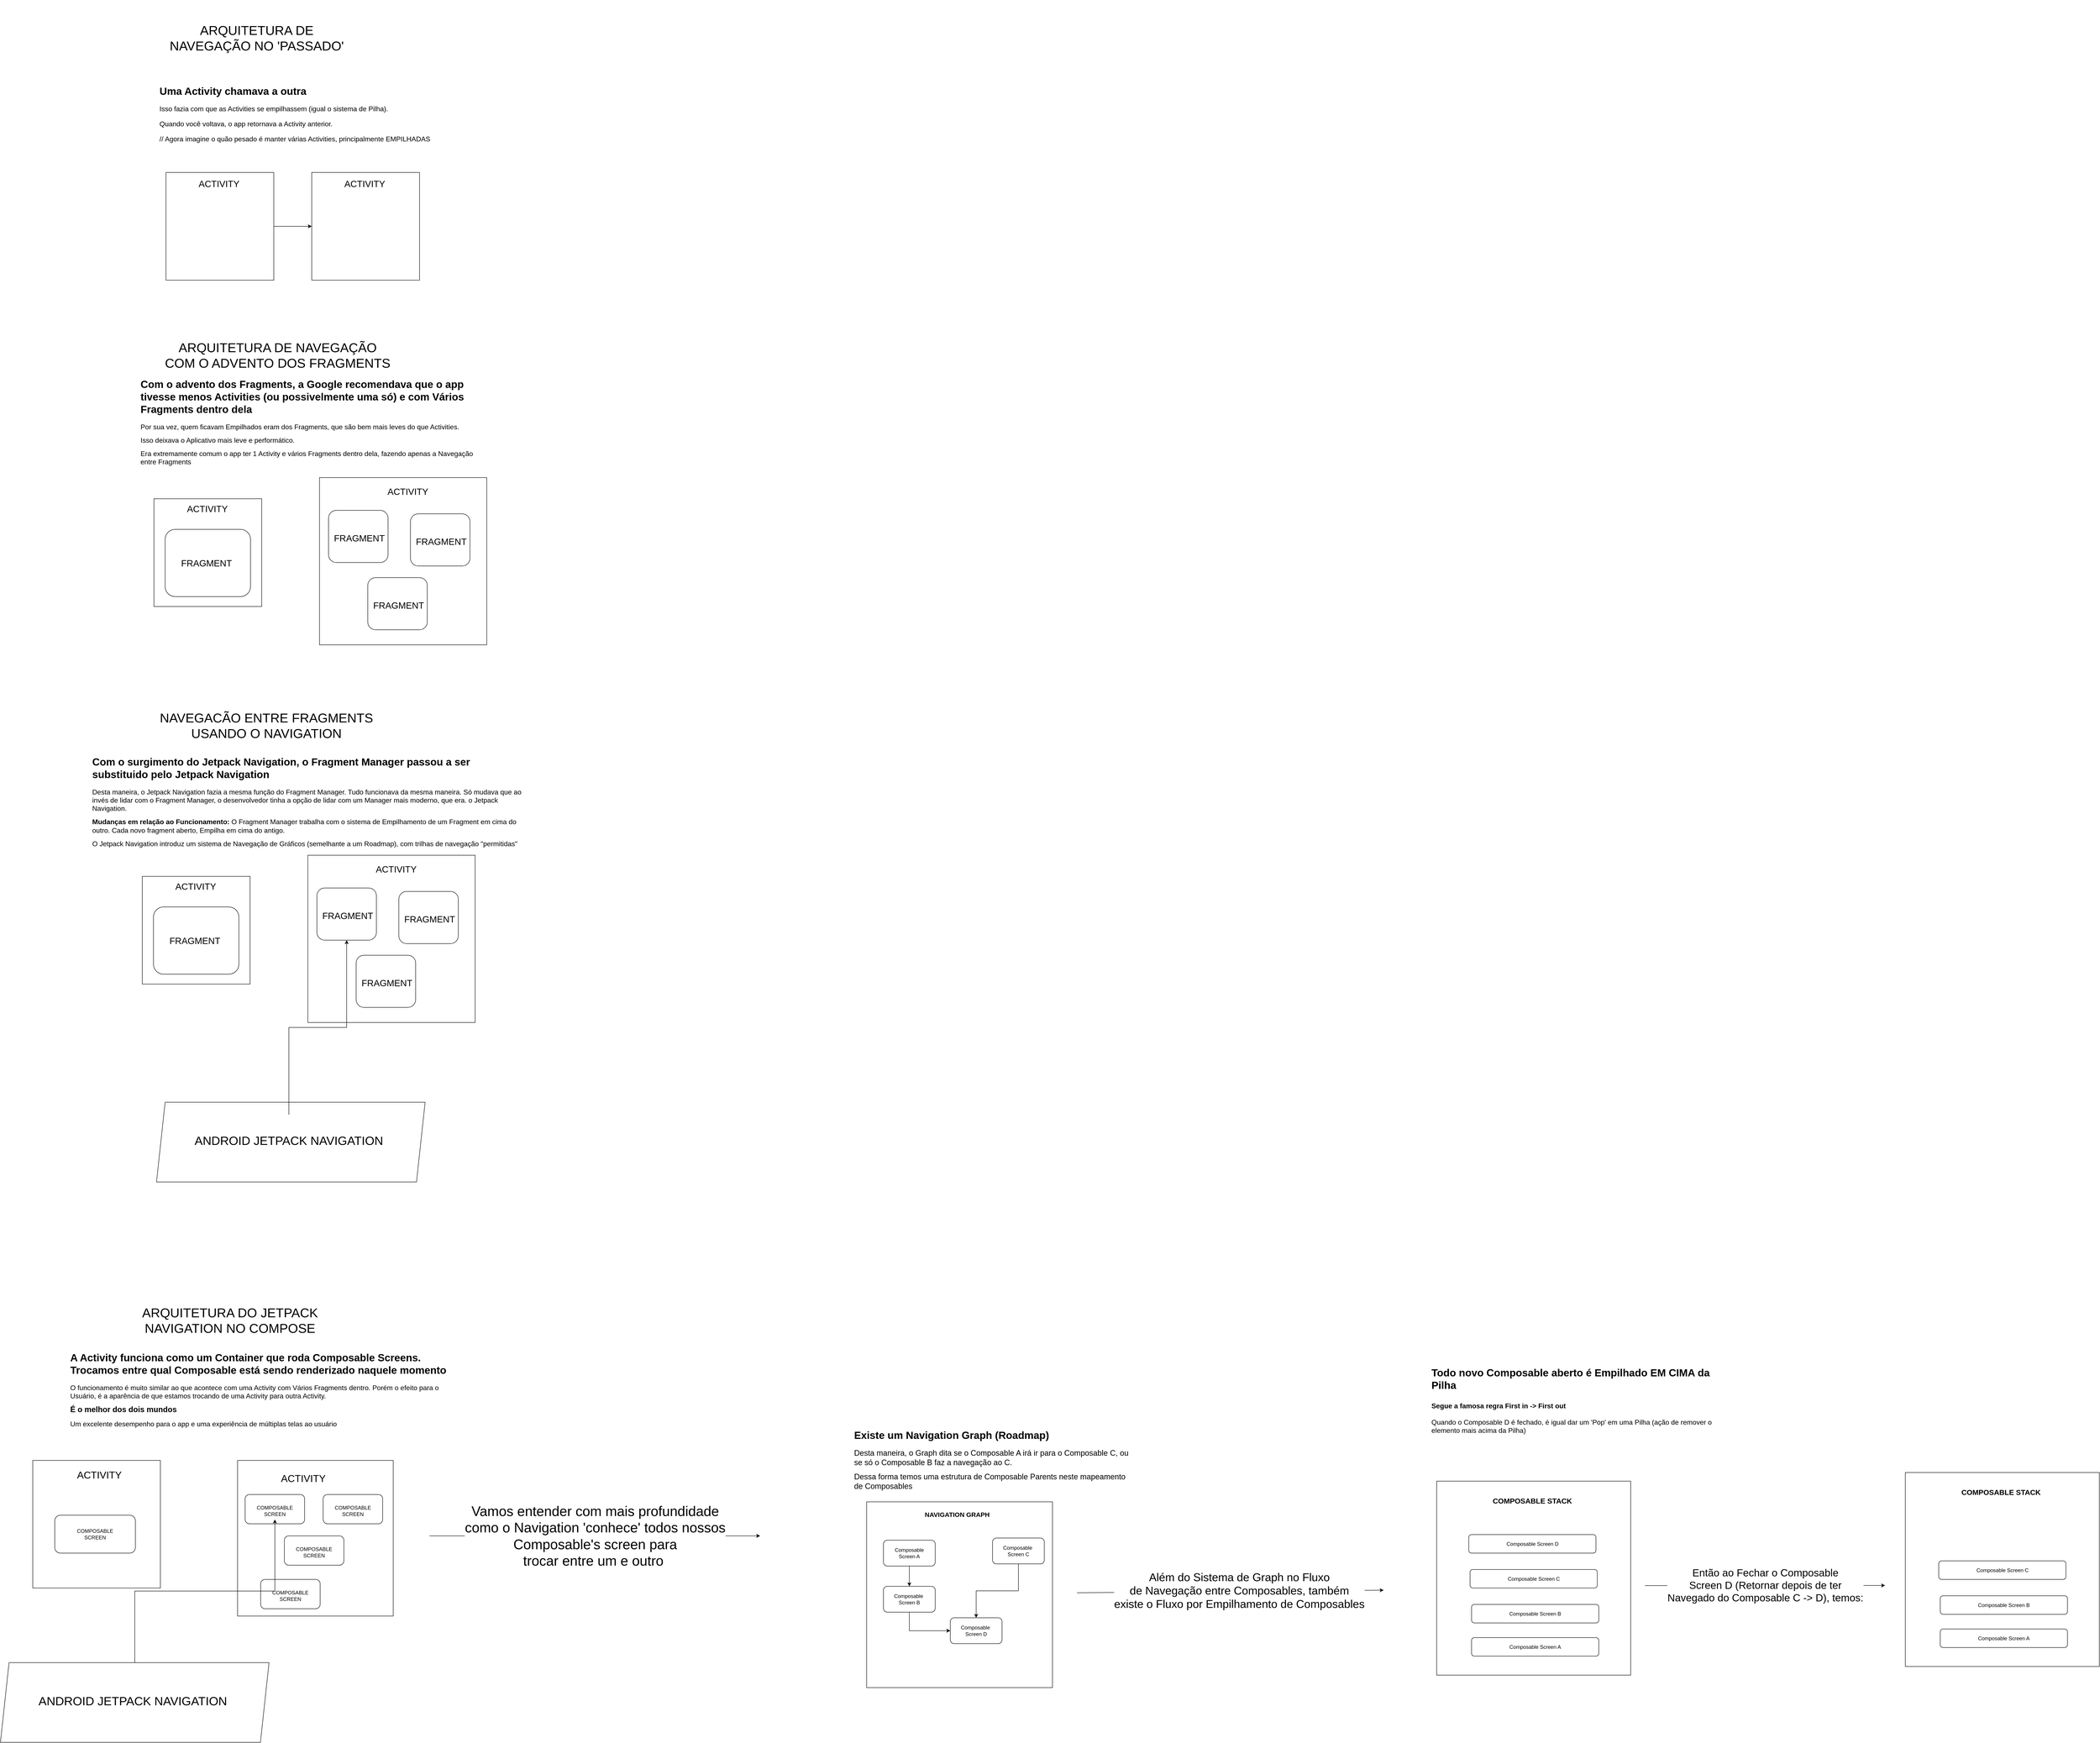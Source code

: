 <mxfile version="23.0.2" type="device">
  <diagram name="Página-1" id="vnE-OhJ1quT59aBhmt5D">
    <mxGraphModel dx="8960" dy="5733" grid="0" gridSize="10" guides="1" tooltips="1" connect="1" arrows="1" fold="1" page="0" pageScale="1" pageWidth="1169" pageHeight="827" math="0" shadow="0">
      <root>
        <mxCell id="0" />
        <mxCell id="1" parent="0" />
        <mxCell id="b6XDqglJRnaAeLfVJK7R-1" value="&lt;font style=&quot;font-size: 30px;&quot;&gt;ARQUITETURA DO JETPACK NAVIGATION NO COMPOSE&lt;/font&gt;" style="text;html=1;strokeColor=none;fillColor=none;align=center;verticalAlign=middle;whiteSpace=wrap;rounded=0;" vertex="1" parent="1">
          <mxGeometry x="-1891" y="1651" width="437" height="176" as="geometry" />
        </mxCell>
        <mxCell id="b6XDqglJRnaAeLfVJK7R-7" value="&lt;font style=&quot;font-size: 30px;&quot;&gt;ARQUITETURA DE NAVEGAÇÃO COM O ADVENTO DOS FRAGMENTS&lt;/font&gt;" style="text;html=1;strokeColor=none;fillColor=none;align=center;verticalAlign=middle;whiteSpace=wrap;rounded=0;" vertex="1" parent="1">
          <mxGeometry x="-1829" y="-588" width="534" height="176" as="geometry" />
        </mxCell>
        <mxCell id="b6XDqglJRnaAeLfVJK7R-8" value="" style="whiteSpace=wrap;html=1;aspect=fixed;" vertex="1" parent="1">
          <mxGeometry x="-1849" y="-167" width="250" height="250" as="geometry" />
        </mxCell>
        <mxCell id="b6XDqglJRnaAeLfVJK7R-9" value="&lt;font style=&quot;font-size: 21px;&quot;&gt;ACTIVITY&lt;/font&gt;" style="text;html=1;strokeColor=none;fillColor=none;align=center;verticalAlign=middle;whiteSpace=wrap;rounded=0;" vertex="1" parent="1">
          <mxGeometry x="-1841" y="-161" width="232" height="34" as="geometry" />
        </mxCell>
        <mxCell id="b6XDqglJRnaAeLfVJK7R-10" value="" style="rounded=1;whiteSpace=wrap;html=1;" vertex="1" parent="1">
          <mxGeometry x="-1823" y="-96" width="198" height="156" as="geometry" />
        </mxCell>
        <mxCell id="b6XDqglJRnaAeLfVJK7R-12" value="&lt;font style=&quot;font-size: 21px;&quot;&gt;FRAGMENT&lt;/font&gt;" style="text;html=1;strokeColor=none;fillColor=none;align=center;verticalAlign=middle;whiteSpace=wrap;rounded=0;" vertex="1" parent="1">
          <mxGeometry x="-1843" y="-35" width="232" height="34" as="geometry" />
        </mxCell>
        <mxCell id="b6XDqglJRnaAeLfVJK7R-30" style="edgeStyle=orthogonalEdgeStyle;rounded=0;orthogonalLoop=1;jettySize=auto;html=1;exitX=1;exitY=0.5;exitDx=0;exitDy=0;entryX=0;entryY=0.5;entryDx=0;entryDy=0;" edge="1" parent="1" source="b6XDqglJRnaAeLfVJK7R-14" target="b6XDqglJRnaAeLfVJK7R-28">
          <mxGeometry relative="1" as="geometry" />
        </mxCell>
        <mxCell id="b6XDqglJRnaAeLfVJK7R-14" value="" style="whiteSpace=wrap;html=1;aspect=fixed;" vertex="1" parent="1">
          <mxGeometry x="-1821" y="-924" width="250" height="250" as="geometry" />
        </mxCell>
        <mxCell id="b6XDqglJRnaAeLfVJK7R-15" value="&lt;font style=&quot;font-size: 21px;&quot;&gt;ACTIVITY&lt;/font&gt;" style="text;html=1;strokeColor=none;fillColor=none;align=center;verticalAlign=middle;whiteSpace=wrap;rounded=0;" vertex="1" parent="1">
          <mxGeometry x="-1814" y="-915" width="232" height="34" as="geometry" />
        </mxCell>
        <mxCell id="b6XDqglJRnaAeLfVJK7R-21" value="&lt;font style=&quot;font-size: 30px;&quot;&gt;ARQUITETURA DE NAVEGAÇÃO NO &#39;PASSADO&#39;&lt;/font&gt;" style="text;html=1;strokeColor=none;fillColor=none;align=center;verticalAlign=middle;whiteSpace=wrap;rounded=0;" vertex="1" parent="1">
          <mxGeometry x="-1829" y="-1324" width="437" height="176" as="geometry" />
        </mxCell>
        <mxCell id="b6XDqglJRnaAeLfVJK7R-28" value="" style="whiteSpace=wrap;html=1;aspect=fixed;" vertex="1" parent="1">
          <mxGeometry x="-1483" y="-924" width="250" height="250" as="geometry" />
        </mxCell>
        <mxCell id="b6XDqglJRnaAeLfVJK7R-29" value="&lt;font style=&quot;font-size: 21px;&quot;&gt;ACTIVITY&lt;/font&gt;" style="text;html=1;strokeColor=none;fillColor=none;align=center;verticalAlign=middle;whiteSpace=wrap;rounded=0;" vertex="1" parent="1">
          <mxGeometry x="-1476" y="-915" width="232" height="34" as="geometry" />
        </mxCell>
        <mxCell id="b6XDqglJRnaAeLfVJK7R-32" value="&lt;h1&gt;Uma Activity chamava a outra&lt;/h1&gt;&lt;p style=&quot;font-size: 16px;&quot;&gt;&lt;font style=&quot;font-size: 16px;&quot;&gt;Isso fazia com que as Activities se empilhassem (igual o sistema de Pilha).&amp;nbsp;&lt;/font&gt;&lt;/p&gt;&lt;p style=&quot;font-size: 16px;&quot;&gt;&lt;font style=&quot;font-size: 16px;&quot;&gt;Quando você voltava, o app retornava a Activity anterior.&lt;/font&gt;&lt;/p&gt;&lt;p style=&quot;font-size: 16px;&quot;&gt;&lt;font style=&quot;font-size: 16px;&quot;&gt;// Agora imagine o quão pesado é manter várias Activities, principalmente EMPILHADAS&lt;/font&gt;&lt;/p&gt;" style="text;html=1;strokeColor=none;fillColor=none;spacing=5;spacingTop=-20;whiteSpace=wrap;overflow=hidden;rounded=0;" vertex="1" parent="1">
          <mxGeometry x="-1841" y="-1132" width="784.5" height="158" as="geometry" />
        </mxCell>
        <mxCell id="b6XDqglJRnaAeLfVJK7R-33" value="&lt;h1&gt;Com o advento dos Fragments, a Google recomendava que o app tivesse menos Activities (ou possivelmente uma só) e com Vários Fragments dentro dela&lt;/h1&gt;&lt;p&gt;&lt;font style=&quot;font-size: 16px;&quot;&gt;Por sua vez, quem ficavam Empilhados eram dos Fragments, que são bem mais leves do que Activities.&lt;/font&gt;&lt;/p&gt;&lt;p&gt;&lt;font style=&quot;font-size: 16px;&quot;&gt;Isso deixava o Aplicativo mais leve e performático.&lt;/font&gt;&lt;/p&gt;&lt;p&gt;&lt;font style=&quot;font-size: 16px;&quot;&gt;Era extremamente comum o app ter 1 Activity e vários Fragments dentro dela, fazendo apenas a Navegação entre Fragments&lt;/font&gt;&lt;/p&gt;" style="text;html=1;strokeColor=none;fillColor=none;spacing=5;spacingTop=-20;whiteSpace=wrap;overflow=hidden;rounded=0;" vertex="1" parent="1">
          <mxGeometry x="-1885" y="-452" width="794" height="224" as="geometry" />
        </mxCell>
        <mxCell id="b6XDqglJRnaAeLfVJK7R-34" value="" style="whiteSpace=wrap;html=1;aspect=fixed;" vertex="1" parent="1">
          <mxGeometry x="-1465" y="-216" width="388" height="388" as="geometry" />
        </mxCell>
        <mxCell id="b6XDqglJRnaAeLfVJK7R-35" value="&lt;font style=&quot;font-size: 21px;&quot;&gt;ACTIVITY&lt;/font&gt;" style="text;html=1;strokeColor=none;fillColor=none;align=center;verticalAlign=middle;whiteSpace=wrap;rounded=0;" vertex="1" parent="1">
          <mxGeometry x="-1376" y="-201" width="232" height="34" as="geometry" />
        </mxCell>
        <mxCell id="b6XDqglJRnaAeLfVJK7R-40" value="" style="rounded=1;whiteSpace=wrap;html=1;" vertex="1" parent="1">
          <mxGeometry x="-1444" y="-140" width="138" height="121" as="geometry" />
        </mxCell>
        <mxCell id="b6XDqglJRnaAeLfVJK7R-41" value="&lt;font style=&quot;font-size: 21px;&quot;&gt;FRAGMENT&lt;/font&gt;" style="text;html=1;strokeColor=none;fillColor=none;align=center;verticalAlign=middle;whiteSpace=wrap;rounded=0;" vertex="1" parent="1">
          <mxGeometry x="-1453" y="-85" width="161" height="18" as="geometry" />
        </mxCell>
        <mxCell id="b6XDqglJRnaAeLfVJK7R-42" value="" style="rounded=1;whiteSpace=wrap;html=1;" vertex="1" parent="1">
          <mxGeometry x="-1254" y="-132" width="138" height="121" as="geometry" />
        </mxCell>
        <mxCell id="b6XDqglJRnaAeLfVJK7R-43" value="&lt;font style=&quot;font-size: 21px;&quot;&gt;FRAGMENT&lt;/font&gt;" style="text;html=1;strokeColor=none;fillColor=none;align=center;verticalAlign=middle;whiteSpace=wrap;rounded=0;" vertex="1" parent="1">
          <mxGeometry x="-1263" y="-77" width="161" height="18" as="geometry" />
        </mxCell>
        <mxCell id="b6XDqglJRnaAeLfVJK7R-44" value="" style="rounded=1;whiteSpace=wrap;html=1;" vertex="1" parent="1">
          <mxGeometry x="-1353" y="16" width="138" height="121" as="geometry" />
        </mxCell>
        <mxCell id="b6XDqglJRnaAeLfVJK7R-45" value="&lt;font style=&quot;font-size: 21px;&quot;&gt;FRAGMENT&lt;/font&gt;" style="text;html=1;strokeColor=none;fillColor=none;align=center;verticalAlign=middle;whiteSpace=wrap;rounded=0;" vertex="1" parent="1">
          <mxGeometry x="-1362" y="71" width="161" height="18" as="geometry" />
        </mxCell>
        <mxCell id="b6XDqglJRnaAeLfVJK7R-58" value="&lt;h1&gt;A Activity funciona como um Container que roda Composable Screens. Trocamos entre qual Composable está sendo renderizado naquele momento&lt;/h1&gt;&lt;p&gt;&lt;font style=&quot;font-size: 16px;&quot;&gt;O funcionamento é muito similar ao que acontece com uma Activity com Vários Fragments dentro. Porém o efeito para o Usuário, é a aparência de que estamos trocando de uma Activity para outra Activity.&lt;/font&gt;&lt;/p&gt;&lt;p&gt;&lt;font size=&quot;1&quot; style=&quot;&quot;&gt;&lt;b style=&quot;font-size: 18px;&quot;&gt;É o melhor dos dois mundos&lt;/b&gt;&lt;/font&gt;&lt;/p&gt;&lt;p&gt;&lt;font style=&quot;font-size: 16px;&quot;&gt;Um excelente desempenho para o app e uma experiência de múltiplas telas ao usuário&lt;/font&gt;&lt;/p&gt;&lt;p&gt;&lt;br&gt;&lt;/p&gt;&lt;p&gt;&lt;br&gt;&lt;/p&gt;" style="text;html=1;strokeColor=none;fillColor=none;spacing=5;spacingTop=-20;whiteSpace=wrap;overflow=hidden;rounded=0;" vertex="1" parent="1">
          <mxGeometry x="-2048" y="1806" width="919" height="210" as="geometry" />
        </mxCell>
        <mxCell id="b6XDqglJRnaAeLfVJK7R-73" value="&lt;font style=&quot;font-size: 30px;&quot;&gt;NAVEGACÃO ENTRE FRAGMENTS USANDO O NAVIGATION&lt;/font&gt;" style="text;html=1;strokeColor=none;fillColor=none;align=center;verticalAlign=middle;whiteSpace=wrap;rounded=0;" vertex="1" parent="1">
          <mxGeometry x="-1855.5" y="271" width="534" height="176" as="geometry" />
        </mxCell>
        <mxCell id="b6XDqglJRnaAeLfVJK7R-74" value="" style="whiteSpace=wrap;html=1;aspect=fixed;" vertex="1" parent="1">
          <mxGeometry x="-1876" y="709" width="250" height="250" as="geometry" />
        </mxCell>
        <mxCell id="b6XDqglJRnaAeLfVJK7R-75" value="&lt;font style=&quot;font-size: 21px;&quot;&gt;ACTIVITY&lt;/font&gt;" style="text;html=1;strokeColor=none;fillColor=none;align=center;verticalAlign=middle;whiteSpace=wrap;rounded=0;" vertex="1" parent="1">
          <mxGeometry x="-1868" y="715" width="232" height="34" as="geometry" />
        </mxCell>
        <mxCell id="b6XDqglJRnaAeLfVJK7R-76" value="" style="rounded=1;whiteSpace=wrap;html=1;" vertex="1" parent="1">
          <mxGeometry x="-1850" y="780" width="198" height="156" as="geometry" />
        </mxCell>
        <mxCell id="b6XDqglJRnaAeLfVJK7R-77" value="&lt;font style=&quot;font-size: 21px;&quot;&gt;FRAGMENT&lt;/font&gt;" style="text;html=1;strokeColor=none;fillColor=none;align=center;verticalAlign=middle;whiteSpace=wrap;rounded=0;" vertex="1" parent="1">
          <mxGeometry x="-1870" y="841" width="232" height="34" as="geometry" />
        </mxCell>
        <mxCell id="b6XDqglJRnaAeLfVJK7R-78" value="&lt;h1&gt;Com o surgimento do Jetpack Navigation, o Fragment Manager passou a ser substituido pelo Jetpack Navigation&lt;/h1&gt;&lt;p&gt;&lt;span style=&quot;font-size: 16px;&quot;&gt;Desta maneira, o Jetpack Navigation fazia a mesma função do Fragment Manager. Tudo funcionava da mesma maneira. Só mudava que ao invés de lidar com o Fragment Manager, o desenvolvedor tinha a opção de lidar com um Manager mais moderno, que era. o Jetpack Navigation.&lt;/span&gt;&lt;/p&gt;&lt;p&gt;&lt;font style=&quot;font-size: 16px;&quot;&gt;&lt;b&gt;Mudanças em relação ao Funcionamento: &lt;/b&gt;O Fragment Manager trabalha com o sistema de Empilhamento de um Fragment em cima do outro. Cada novo fragment aberto, Empilha em cima do antigo.&lt;/font&gt;&lt;/p&gt;&lt;p&gt;&lt;font style=&quot;font-size: 16px;&quot;&gt;O Jetpack Navigation introduz um sistema de Navegação de Gráficos (semelhante a um Roadmap), com trilhas de navegação &quot;permitidas&quot;&lt;/font&gt;&lt;/p&gt;" style="text;html=1;strokeColor=none;fillColor=none;spacing=5;spacingTop=-20;whiteSpace=wrap;overflow=hidden;rounded=0;" vertex="1" parent="1">
          <mxGeometry x="-1997" y="424" width="1006" height="224" as="geometry" />
        </mxCell>
        <mxCell id="b6XDqglJRnaAeLfVJK7R-79" value="" style="whiteSpace=wrap;html=1;aspect=fixed;" vertex="1" parent="1">
          <mxGeometry x="-1492" y="660" width="388" height="388" as="geometry" />
        </mxCell>
        <mxCell id="b6XDqglJRnaAeLfVJK7R-80" value="&lt;font style=&quot;font-size: 21px;&quot;&gt;ACTIVITY&lt;/font&gt;" style="text;html=1;strokeColor=none;fillColor=none;align=center;verticalAlign=middle;whiteSpace=wrap;rounded=0;" vertex="1" parent="1">
          <mxGeometry x="-1403" y="675" width="232" height="34" as="geometry" />
        </mxCell>
        <mxCell id="b6XDqglJRnaAeLfVJK7R-81" value="" style="rounded=1;whiteSpace=wrap;html=1;" vertex="1" parent="1">
          <mxGeometry x="-1471" y="736" width="138" height="121" as="geometry" />
        </mxCell>
        <mxCell id="b6XDqglJRnaAeLfVJK7R-82" value="&lt;font style=&quot;font-size: 21px;&quot;&gt;FRAGMENT&lt;/font&gt;" style="text;html=1;strokeColor=none;fillColor=none;align=center;verticalAlign=middle;whiteSpace=wrap;rounded=0;" vertex="1" parent="1">
          <mxGeometry x="-1480" y="791" width="161" height="18" as="geometry" />
        </mxCell>
        <mxCell id="b6XDqglJRnaAeLfVJK7R-83" value="" style="rounded=1;whiteSpace=wrap;html=1;" vertex="1" parent="1">
          <mxGeometry x="-1281" y="744" width="138" height="121" as="geometry" />
        </mxCell>
        <mxCell id="b6XDqglJRnaAeLfVJK7R-84" value="&lt;font style=&quot;font-size: 21px;&quot;&gt;FRAGMENT&lt;/font&gt;" style="text;html=1;strokeColor=none;fillColor=none;align=center;verticalAlign=middle;whiteSpace=wrap;rounded=0;" vertex="1" parent="1">
          <mxGeometry x="-1290" y="799" width="161" height="18" as="geometry" />
        </mxCell>
        <mxCell id="b6XDqglJRnaAeLfVJK7R-85" value="" style="rounded=1;whiteSpace=wrap;html=1;" vertex="1" parent="1">
          <mxGeometry x="-1380" y="892" width="138" height="121" as="geometry" />
        </mxCell>
        <mxCell id="b6XDqglJRnaAeLfVJK7R-86" value="&lt;font style=&quot;font-size: 21px;&quot;&gt;FRAGMENT&lt;/font&gt;" style="text;html=1;strokeColor=none;fillColor=none;align=center;verticalAlign=middle;whiteSpace=wrap;rounded=0;" vertex="1" parent="1">
          <mxGeometry x="-1389" y="947" width="161" height="18" as="geometry" />
        </mxCell>
        <mxCell id="b6XDqglJRnaAeLfVJK7R-87" value="" style="shape=parallelogram;perimeter=parallelogramPerimeter;whiteSpace=wrap;html=1;fixedSize=1;" vertex="1" parent="1">
          <mxGeometry x="-1843" y="1233" width="623" height="185" as="geometry" />
        </mxCell>
        <mxCell id="b6XDqglJRnaAeLfVJK7R-89" style="edgeStyle=orthogonalEdgeStyle;rounded=0;orthogonalLoop=1;jettySize=auto;html=1;exitX=0.5;exitY=0;exitDx=0;exitDy=0;" edge="1" parent="1" source="b6XDqglJRnaAeLfVJK7R-88" target="b6XDqglJRnaAeLfVJK7R-81">
          <mxGeometry relative="1" as="geometry" />
        </mxCell>
        <mxCell id="b6XDqglJRnaAeLfVJK7R-88" value="&lt;font style=&quot;font-size: 28px;&quot;&gt;ANDROID JETPACK NAVIGATION&lt;/font&gt;" style="text;html=1;strokeColor=none;fillColor=none;align=center;verticalAlign=middle;whiteSpace=wrap;rounded=0;" vertex="1" parent="1">
          <mxGeometry x="-1772" y="1262" width="472" height="120" as="geometry" />
        </mxCell>
        <mxCell id="b6XDqglJRnaAeLfVJK7R-91" value="" style="whiteSpace=wrap;html=1;aspect=fixed;" vertex="1" parent="1">
          <mxGeometry x="-2130" y="2064" width="296" height="296" as="geometry" />
        </mxCell>
        <mxCell id="b6XDqglJRnaAeLfVJK7R-92" value="&lt;font style=&quot;font-size: 23px;&quot;&gt;ACTIVITY&lt;/font&gt;" style="text;html=1;strokeColor=none;fillColor=none;align=center;verticalAlign=middle;whiteSpace=wrap;rounded=0;" vertex="1" parent="1">
          <mxGeometry x="-2061" y="2067" width="171" height="61" as="geometry" />
        </mxCell>
        <mxCell id="b6XDqglJRnaAeLfVJK7R-96" value="" style="rounded=1;whiteSpace=wrap;html=1;" vertex="1" parent="1">
          <mxGeometry x="-2079" y="2191" width="187" height="88" as="geometry" />
        </mxCell>
        <mxCell id="b6XDqglJRnaAeLfVJK7R-97" value="COMPOSABLE&lt;br&gt;SCREEN" style="text;html=1;strokeColor=none;fillColor=none;align=center;verticalAlign=middle;whiteSpace=wrap;rounded=0;" vertex="1" parent="1">
          <mxGeometry x="-2074" y="2214.5" width="177" height="41" as="geometry" />
        </mxCell>
        <mxCell id="b6XDqglJRnaAeLfVJK7R-98" value="" style="whiteSpace=wrap;html=1;aspect=fixed;" vertex="1" parent="1">
          <mxGeometry x="-1655" y="2064" width="361" height="361" as="geometry" />
        </mxCell>
        <mxCell id="b6XDqglJRnaAeLfVJK7R-99" value="&lt;font style=&quot;font-size: 23px;&quot;&gt;ACTIVITY&lt;/font&gt;" style="text;html=1;strokeColor=none;fillColor=none;align=center;verticalAlign=middle;whiteSpace=wrap;rounded=0;" vertex="1" parent="1">
          <mxGeometry x="-1588" y="2075" width="171" height="61" as="geometry" />
        </mxCell>
        <mxCell id="b6XDqglJRnaAeLfVJK7R-100" value="" style="rounded=1;whiteSpace=wrap;html=1;" vertex="1" parent="1">
          <mxGeometry x="-1637.5" y="2143" width="138" height="68" as="geometry" />
        </mxCell>
        <mxCell id="b6XDqglJRnaAeLfVJK7R-101" value="COMPOSABLE&lt;br&gt;SCREEN" style="text;html=1;strokeColor=none;fillColor=none;align=center;verticalAlign=middle;whiteSpace=wrap;rounded=0;" vertex="1" parent="1">
          <mxGeometry x="-1657" y="2160" width="177" height="41" as="geometry" />
        </mxCell>
        <mxCell id="b6XDqglJRnaAeLfVJK7R-106" value="" style="rounded=1;whiteSpace=wrap;html=1;" vertex="1" parent="1">
          <mxGeometry x="-1456.5" y="2143" width="138" height="68" as="geometry" />
        </mxCell>
        <mxCell id="b6XDqglJRnaAeLfVJK7R-107" value="COMPOSABLE&lt;br&gt;SCREEN" style="text;html=1;strokeColor=none;fillColor=none;align=center;verticalAlign=middle;whiteSpace=wrap;rounded=0;" vertex="1" parent="1">
          <mxGeometry x="-1476" y="2160" width="177" height="41" as="geometry" />
        </mxCell>
        <mxCell id="b6XDqglJRnaAeLfVJK7R-108" value="" style="rounded=1;whiteSpace=wrap;html=1;" vertex="1" parent="1">
          <mxGeometry x="-1546.5" y="2239" width="138" height="68" as="geometry" />
        </mxCell>
        <mxCell id="b6XDqglJRnaAeLfVJK7R-109" value="COMPOSABLE&lt;br&gt;SCREEN" style="text;html=1;strokeColor=none;fillColor=none;align=center;verticalAlign=middle;whiteSpace=wrap;rounded=0;" vertex="1" parent="1">
          <mxGeometry x="-1566" y="2256" width="177" height="41" as="geometry" />
        </mxCell>
        <mxCell id="b6XDqglJRnaAeLfVJK7R-110" value="" style="rounded=1;whiteSpace=wrap;html=1;" vertex="1" parent="1">
          <mxGeometry x="-1601.5" y="2340" width="138" height="68" as="geometry" />
        </mxCell>
        <mxCell id="b6XDqglJRnaAeLfVJK7R-111" value="COMPOSABLE&lt;br&gt;SCREEN" style="text;html=1;strokeColor=none;fillColor=none;align=center;verticalAlign=middle;whiteSpace=wrap;rounded=0;" vertex="1" parent="1">
          <mxGeometry x="-1621" y="2357" width="177" height="41" as="geometry" />
        </mxCell>
        <mxCell id="b6XDqglJRnaAeLfVJK7R-114" style="edgeStyle=orthogonalEdgeStyle;rounded=0;orthogonalLoop=1;jettySize=auto;html=1;exitX=0.5;exitY=0;exitDx=0;exitDy=0;entryX=0.5;entryY=1;entryDx=0;entryDy=0;" edge="1" parent="1" source="b6XDqglJRnaAeLfVJK7R-112" target="b6XDqglJRnaAeLfVJK7R-101">
          <mxGeometry relative="1" as="geometry" />
        </mxCell>
        <mxCell id="b6XDqglJRnaAeLfVJK7R-112" value="" style="shape=parallelogram;perimeter=parallelogramPerimeter;whiteSpace=wrap;html=1;fixedSize=1;" vertex="1" parent="1">
          <mxGeometry x="-2205" y="2533" width="623" height="185" as="geometry" />
        </mxCell>
        <mxCell id="b6XDqglJRnaAeLfVJK7R-113" value="&lt;font style=&quot;font-size: 28px;&quot;&gt;ANDROID JETPACK NAVIGATION&lt;/font&gt;" style="text;html=1;strokeColor=none;fillColor=none;align=center;verticalAlign=middle;whiteSpace=wrap;rounded=0;" vertex="1" parent="1">
          <mxGeometry x="-2134" y="2562" width="472" height="120" as="geometry" />
        </mxCell>
        <mxCell id="b6XDqglJRnaAeLfVJK7R-116" value="" style="endArrow=classic;html=1;rounded=0;" edge="1" parent="1">
          <mxGeometry relative="1" as="geometry">
            <mxPoint x="-1210" y="2239" as="sourcePoint" />
            <mxPoint x="-443" y="2239" as="targetPoint" />
          </mxGeometry>
        </mxCell>
        <mxCell id="b6XDqglJRnaAeLfVJK7R-117" value="&lt;font style=&quot;font-size: 32px;&quot;&gt;Vamos entender com mais profundidade&lt;br&gt;como o Navigation &#39;conhece&#39; todos nossos&lt;br&gt;Composable&#39;s screen para&lt;br&gt;trocar entre um e outro&amp;nbsp;&lt;br&gt;&lt;/font&gt;" style="edgeLabel;resizable=0;html=1;align=center;verticalAlign=middle;" connectable="0" vertex="1" parent="b6XDqglJRnaAeLfVJK7R-116">
          <mxGeometry relative="1" as="geometry" />
        </mxCell>
        <mxCell id="b6XDqglJRnaAeLfVJK7R-118" value="&lt;h1&gt;Existe um Navigation Graph (Roadmap)&lt;/h1&gt;&lt;p&gt;&lt;font style=&quot;font-size: 18px;&quot;&gt;Desta maneira, o Graph dita se o Composable A irá ir para o Composable C, ou se só o Composable B faz a navegação ao C.&lt;/font&gt;&lt;/p&gt;&lt;p&gt;&lt;font style=&quot;font-size: 18px;&quot;&gt;Dessa forma temos uma estrutura de Composable Parents neste mapeamento de Composables&lt;/font&gt;&lt;/p&gt;" style="text;html=1;strokeColor=none;fillColor=none;spacing=5;spacingTop=-20;whiteSpace=wrap;overflow=hidden;rounded=0;" vertex="1" parent="1">
          <mxGeometry x="-230" y="1986" width="658" height="212" as="geometry" />
        </mxCell>
        <mxCell id="b6XDqglJRnaAeLfVJK7R-119" value="" style="whiteSpace=wrap;html=1;aspect=fixed;" vertex="1" parent="1">
          <mxGeometry x="-196" y="2160" width="431" height="431" as="geometry" />
        </mxCell>
        <mxCell id="b6XDqglJRnaAeLfVJK7R-126" style="edgeStyle=orthogonalEdgeStyle;rounded=0;orthogonalLoop=1;jettySize=auto;html=1;exitX=0.5;exitY=1;exitDx=0;exitDy=0;" edge="1" parent="1" source="b6XDqglJRnaAeLfVJK7R-120" target="b6XDqglJRnaAeLfVJK7R-121">
          <mxGeometry relative="1" as="geometry" />
        </mxCell>
        <mxCell id="b6XDqglJRnaAeLfVJK7R-120" value="Composable &lt;br&gt;Screen A" style="rounded=1;whiteSpace=wrap;html=1;" vertex="1" parent="1">
          <mxGeometry x="-157" y="2249" width="120" height="60" as="geometry" />
        </mxCell>
        <mxCell id="b6XDqglJRnaAeLfVJK7R-127" style="edgeStyle=orthogonalEdgeStyle;rounded=0;orthogonalLoop=1;jettySize=auto;html=1;exitX=0.5;exitY=1;exitDx=0;exitDy=0;entryX=0;entryY=0.5;entryDx=0;entryDy=0;" edge="1" parent="1" source="b6XDqglJRnaAeLfVJK7R-121" target="b6XDqglJRnaAeLfVJK7R-122">
          <mxGeometry relative="1" as="geometry" />
        </mxCell>
        <mxCell id="b6XDqglJRnaAeLfVJK7R-121" value="Composable&amp;nbsp;&lt;br&gt;Screen B" style="rounded=1;whiteSpace=wrap;html=1;" vertex="1" parent="1">
          <mxGeometry x="-157" y="2356" width="120" height="60" as="geometry" />
        </mxCell>
        <mxCell id="b6XDqglJRnaAeLfVJK7R-122" value="Composable&amp;nbsp;&lt;br&gt;Screen D" style="rounded=1;whiteSpace=wrap;html=1;" vertex="1" parent="1">
          <mxGeometry x="-2" y="2429" width="120" height="60" as="geometry" />
        </mxCell>
        <mxCell id="b6XDqglJRnaAeLfVJK7R-128" style="edgeStyle=orthogonalEdgeStyle;rounded=0;orthogonalLoop=1;jettySize=auto;html=1;exitX=0.5;exitY=1;exitDx=0;exitDy=0;entryX=0.5;entryY=0;entryDx=0;entryDy=0;" edge="1" parent="1" source="b6XDqglJRnaAeLfVJK7R-123" target="b6XDqglJRnaAeLfVJK7R-122">
          <mxGeometry relative="1" as="geometry" />
        </mxCell>
        <mxCell id="b6XDqglJRnaAeLfVJK7R-123" value="Composable&amp;nbsp;&lt;br&gt;Screen C" style="rounded=1;whiteSpace=wrap;html=1;" vertex="1" parent="1">
          <mxGeometry x="96" y="2244" width="120" height="60" as="geometry" />
        </mxCell>
        <mxCell id="b6XDqglJRnaAeLfVJK7R-129" value="&lt;font style=&quot;font-size: 15px;&quot;&gt;&lt;b&gt;NAVIGATION GRAPH&lt;/b&gt;&lt;/font&gt;" style="text;html=1;strokeColor=none;fillColor=none;align=center;verticalAlign=middle;whiteSpace=wrap;rounded=0;" vertex="1" parent="1">
          <mxGeometry x="-157" y="2174" width="342" height="30" as="geometry" />
        </mxCell>
        <mxCell id="b6XDqglJRnaAeLfVJK7R-130" value="" style="endArrow=classic;html=1;rounded=0;" edge="1" parent="1">
          <mxGeometry relative="1" as="geometry">
            <mxPoint x="292" y="2371" as="sourcePoint" />
            <mxPoint x="1003" y="2365" as="targetPoint" />
          </mxGeometry>
        </mxCell>
        <mxCell id="b6XDqglJRnaAeLfVJK7R-133" value="&lt;font style=&quot;font-size: 26px;&quot;&gt;Além do Sistema de Graph no Fluxo&lt;br&gt;de Navegação entre Composables, também&lt;br&gt;existe o Fluxo por Empilhamento de Composables&lt;br&gt;&lt;/font&gt;" style="edgeLabel;html=1;align=center;verticalAlign=middle;resizable=0;points=[];" vertex="1" connectable="0" parent="b6XDqglJRnaAeLfVJK7R-130">
          <mxGeometry x="0.056" y="2" relative="1" as="geometry">
            <mxPoint as="offset" />
          </mxGeometry>
        </mxCell>
        <mxCell id="b6XDqglJRnaAeLfVJK7R-134" value="" style="whiteSpace=wrap;html=1;aspect=fixed;" vertex="1" parent="1">
          <mxGeometry x="1126" y="2112" width="450" height="450" as="geometry" />
        </mxCell>
        <mxCell id="b6XDqglJRnaAeLfVJK7R-135" value="&lt;font style=&quot;font-size: 17px;&quot;&gt;&lt;b&gt;COMPOSABLE STACK&lt;/b&gt;&lt;/font&gt;" style="text;html=1;strokeColor=none;fillColor=none;align=center;verticalAlign=middle;whiteSpace=wrap;rounded=0;" vertex="1" parent="1">
          <mxGeometry x="1218" y="2128" width="260" height="62" as="geometry" />
        </mxCell>
        <mxCell id="b6XDqglJRnaAeLfVJK7R-137" value="Composable Screen A" style="rounded=1;whiteSpace=wrap;html=1;" vertex="1" parent="1">
          <mxGeometry x="1207" y="2475" width="295" height="43" as="geometry" />
        </mxCell>
        <mxCell id="b6XDqglJRnaAeLfVJK7R-138" value="Composable Screen B" style="rounded=1;whiteSpace=wrap;html=1;" vertex="1" parent="1">
          <mxGeometry x="1207" y="2398" width="295" height="43" as="geometry" />
        </mxCell>
        <mxCell id="b6XDqglJRnaAeLfVJK7R-139" value="Composable Screen C" style="rounded=1;whiteSpace=wrap;html=1;" vertex="1" parent="1">
          <mxGeometry x="1203.5" y="2317" width="295" height="43" as="geometry" />
        </mxCell>
        <mxCell id="b6XDqglJRnaAeLfVJK7R-140" value="Composable Screen D" style="rounded=1;whiteSpace=wrap;html=1;" vertex="1" parent="1">
          <mxGeometry x="1200.5" y="2236" width="295" height="43" as="geometry" />
        </mxCell>
        <mxCell id="b6XDqglJRnaAeLfVJK7R-141" value="&lt;h1&gt;&lt;span style=&quot;background-color: initial;&quot;&gt;Todo novo Composable aberto é Empilhado EM CIMA da Pilha&lt;/span&gt;&lt;/h1&gt;&lt;h1&gt;&lt;span style=&quot;background-color: initial;&quot;&gt;&lt;font style=&quot;font-size: 16px;&quot;&gt;Segue a famosa regra First in -&amp;gt; First out&lt;/font&gt;&lt;/span&gt;&lt;br&gt;&lt;/h1&gt;&lt;div&gt;&lt;span style=&quot;background-color: initial; font-weight: normal;&quot;&gt;&lt;font style=&quot;font-size: 16px;&quot;&gt;Quando o Composable D é fechado, é igual dar um &#39;Pop&#39; em uma Pilha (ação de remover o elemento mais acima da Pilha)&lt;/font&gt;&lt;/span&gt;&lt;/div&gt;" style="text;html=1;strokeColor=none;fillColor=none;spacing=5;spacingTop=-20;whiteSpace=wrap;overflow=hidden;rounded=0;" vertex="1" parent="1">
          <mxGeometry x="1109" y="1841" width="715" height="245" as="geometry" />
        </mxCell>
        <mxCell id="b6XDqglJRnaAeLfVJK7R-142" value="" style="endArrow=classic;html=1;rounded=0;" edge="1" parent="1">
          <mxGeometry relative="1" as="geometry">
            <mxPoint x="1609" y="2354.33" as="sourcePoint" />
            <mxPoint x="2166" y="2354" as="targetPoint" />
          </mxGeometry>
        </mxCell>
        <mxCell id="b6XDqglJRnaAeLfVJK7R-143" value="&lt;font style=&quot;font-size: 24px;&quot;&gt;Então ao Fechar o Composable &lt;br&gt;Screen D (Retornar depois de ter&lt;br&gt;Navegado do Composable C -&amp;gt; D), temos:&lt;/font&gt;" style="edgeLabel;resizable=0;html=1;align=center;verticalAlign=middle;" connectable="0" vertex="1" parent="b6XDqglJRnaAeLfVJK7R-142">
          <mxGeometry relative="1" as="geometry" />
        </mxCell>
        <mxCell id="b6XDqglJRnaAeLfVJK7R-144" value="" style="whiteSpace=wrap;html=1;aspect=fixed;" vertex="1" parent="1">
          <mxGeometry x="2213" y="2092" width="450" height="450" as="geometry" />
        </mxCell>
        <mxCell id="b6XDqglJRnaAeLfVJK7R-145" value="&lt;font style=&quot;font-size: 17px;&quot;&gt;&lt;b&gt;COMPOSABLE STACK&lt;/b&gt;&lt;/font&gt;" style="text;html=1;strokeColor=none;fillColor=none;align=center;verticalAlign=middle;whiteSpace=wrap;rounded=0;" vertex="1" parent="1">
          <mxGeometry x="2305" y="2108" width="260" height="62" as="geometry" />
        </mxCell>
        <mxCell id="b6XDqglJRnaAeLfVJK7R-146" value="Composable Screen A" style="rounded=1;whiteSpace=wrap;html=1;" vertex="1" parent="1">
          <mxGeometry x="2294" y="2455" width="295" height="43" as="geometry" />
        </mxCell>
        <mxCell id="b6XDqglJRnaAeLfVJK7R-147" value="Composable Screen B" style="rounded=1;whiteSpace=wrap;html=1;" vertex="1" parent="1">
          <mxGeometry x="2294" y="2378" width="295" height="43" as="geometry" />
        </mxCell>
        <mxCell id="b6XDqglJRnaAeLfVJK7R-148" value="Composable Screen C" style="rounded=1;whiteSpace=wrap;html=1;" vertex="1" parent="1">
          <mxGeometry x="2290.5" y="2297" width="295" height="43" as="geometry" />
        </mxCell>
      </root>
    </mxGraphModel>
  </diagram>
</mxfile>
